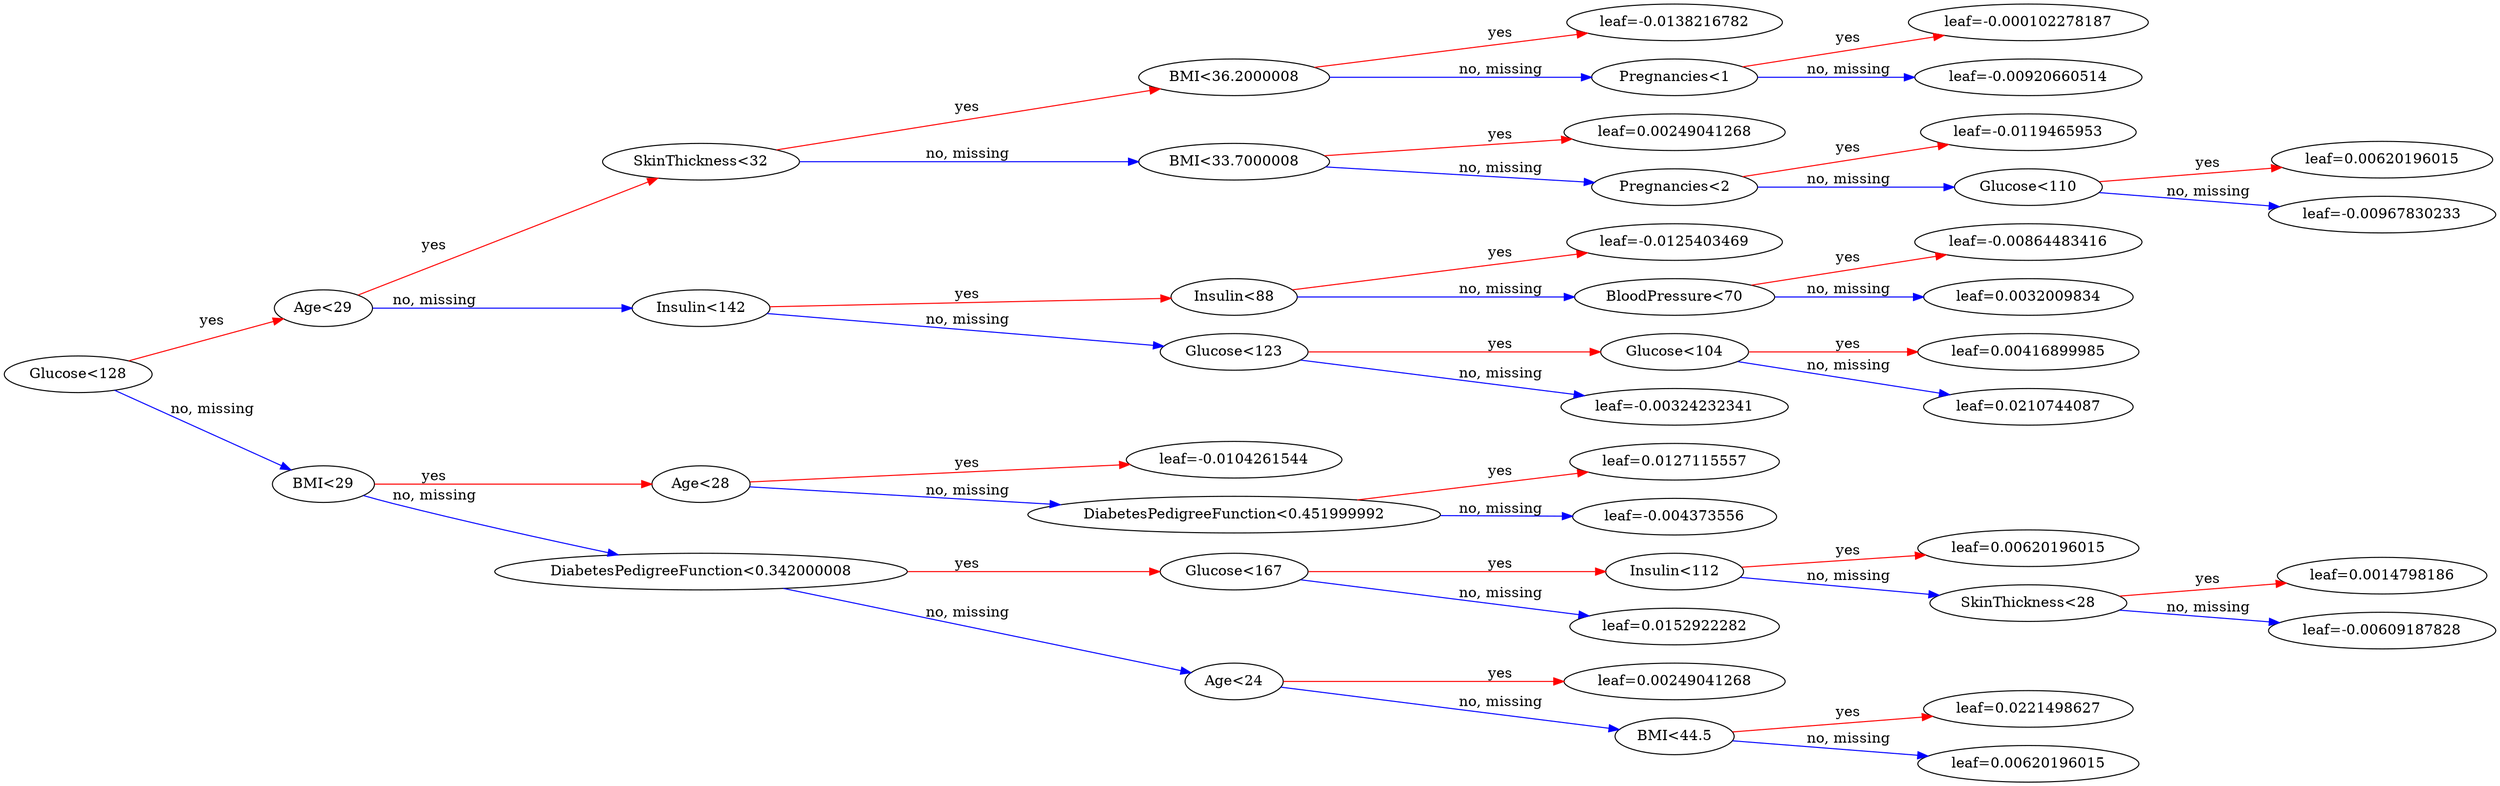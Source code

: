 digraph {
    graph [ rankdir=TB ]
    graph [ rankdir="LR" ]

    0 [ label="Glucose<128" ]
    0 -> 1 [label="yes" color="#FF0000"]
    0 -> 2 [label="no, missing" color="#0000FF"]

    1 [ label="Age<29" ]
    1 -> 3 [label="yes" color="#FF0000"]
    1 -> 4 [label="no, missing" color="#0000FF"]

    3 [ label="SkinThickness<32" ]
    3 -> 7 [label="yes" color="#FF0000"]
    3 -> 8 [label="no, missing" color="#0000FF"]

    7 [ label="BMI<36.2000008" ]
    7 -> 15 [label="yes" color="#FF0000"]
    7 -> 16 [label="no, missing" color="#0000FF"]

    15 [ label="leaf=-0.0138216782" ]

    16 [ label="Pregnancies<1" ]
    16 -> 29 [label="yes" color="#FF0000"]
    16 -> 30 [label="no, missing" color="#0000FF"]

    29 [ label="leaf=-0.000102278187" ]

    30 [ label="leaf=-0.00920660514" ]

    8 [ label="BMI<33.7000008" ]
    8 -> 17 [label="yes" color="#FF0000"]
    8 -> 18 [label="no, missing" color="#0000FF"]

    17 [ label="leaf=0.00249041268" ]

    18 [ label="Pregnancies<2" ]
    18 -> 31 [label="yes" color="#FF0000"]
    18 -> 32 [label="no, missing" color="#0000FF"]

    31 [ label="leaf=-0.0119465953" ]

    32 [ label="Glucose<110" ]
    32 -> 41 [label="yes" color="#FF0000"]
    32 -> 42 [label="no, missing" color="#0000FF"]

    41 [ label="leaf=0.00620196015" ]

    42 [ label="leaf=-0.00967830233" ]

    4 [ label="Insulin<142" ]
    4 -> 9 [label="yes" color="#FF0000"]
    4 -> 10 [label="no, missing" color="#0000FF"]

    9 [ label="Insulin<88" ]
    9 -> 19 [label="yes" color="#FF0000"]
    9 -> 20 [label="no, missing" color="#0000FF"]

    19 [ label="leaf=-0.0125403469" ]

    20 [ label="BloodPressure<70" ]
    20 -> 33 [label="yes" color="#FF0000"]
    20 -> 34 [label="no, missing" color="#0000FF"]

    33 [ label="leaf=-0.00864483416" ]

    34 [ label="leaf=0.0032009834" ]

    10 [ label="Glucose<123" ]
    10 -> 21 [label="yes" color="#FF0000"]
    10 -> 22 [label="no, missing" color="#0000FF"]

    21 [ label="Glucose<104" ]
    21 -> 35 [label="yes" color="#FF0000"]
    21 -> 36 [label="no, missing" color="#0000FF"]

    35 [ label="leaf=0.00416899985" ]

    36 [ label="leaf=0.0210744087" ]

    22 [ label="leaf=-0.00324232341" ]

    2 [ label="BMI<29" ]
    2 -> 5 [label="yes" color="#FF0000"]
    2 -> 6 [label="no, missing" color="#0000FF"]

    5 [ label="Age<28" ]
    5 -> 11 [label="yes" color="#FF0000"]
    5 -> 12 [label="no, missing" color="#0000FF"]

    11 [ label="leaf=-0.0104261544" ]

    12 [ label="DiabetesPedigreeFunction<0.451999992" ]
    12 -> 23 [label="yes" color="#FF0000"]
    12 -> 24 [label="no, missing" color="#0000FF"]

    23 [ label="leaf=0.0127115557" ]

    24 [ label="leaf=-0.004373556" ]

    6 [ label="DiabetesPedigreeFunction<0.342000008" ]
    6 -> 13 [label="yes" color="#FF0000"]
    6 -> 14 [label="no, missing" color="#0000FF"]

    13 [ label="Glucose<167" ]
    13 -> 25 [label="yes" color="#FF0000"]
    13 -> 26 [label="no, missing" color="#0000FF"]

    25 [ label="Insulin<112" ]
    25 -> 37 [label="yes" color="#FF0000"]
    25 -> 38 [label="no, missing" color="#0000FF"]

    37 [ label="leaf=0.00620196015" ]

    38 [ label="SkinThickness<28" ]
    38 -> 43 [label="yes" color="#FF0000"]
    38 -> 44 [label="no, missing" color="#0000FF"]

    43 [ label="leaf=0.0014798186" ]

    44 [ label="leaf=-0.00609187828" ]

    26 [ label="leaf=0.0152922282" ]

    14 [ label="Age<24" ]
    14 -> 27 [label="yes" color="#FF0000"]
    14 -> 28 [label="no, missing" color="#0000FF"]

    27 [ label="leaf=0.00249041268" ]

    28 [ label="BMI<44.5" ]
    28 -> 39 [label="yes" color="#FF0000"]
    28 -> 40 [label="no, missing" color="#0000FF"]

    39 [ label="leaf=0.0221498627" ]

    40 [ label="leaf=0.00620196015" ]
}
